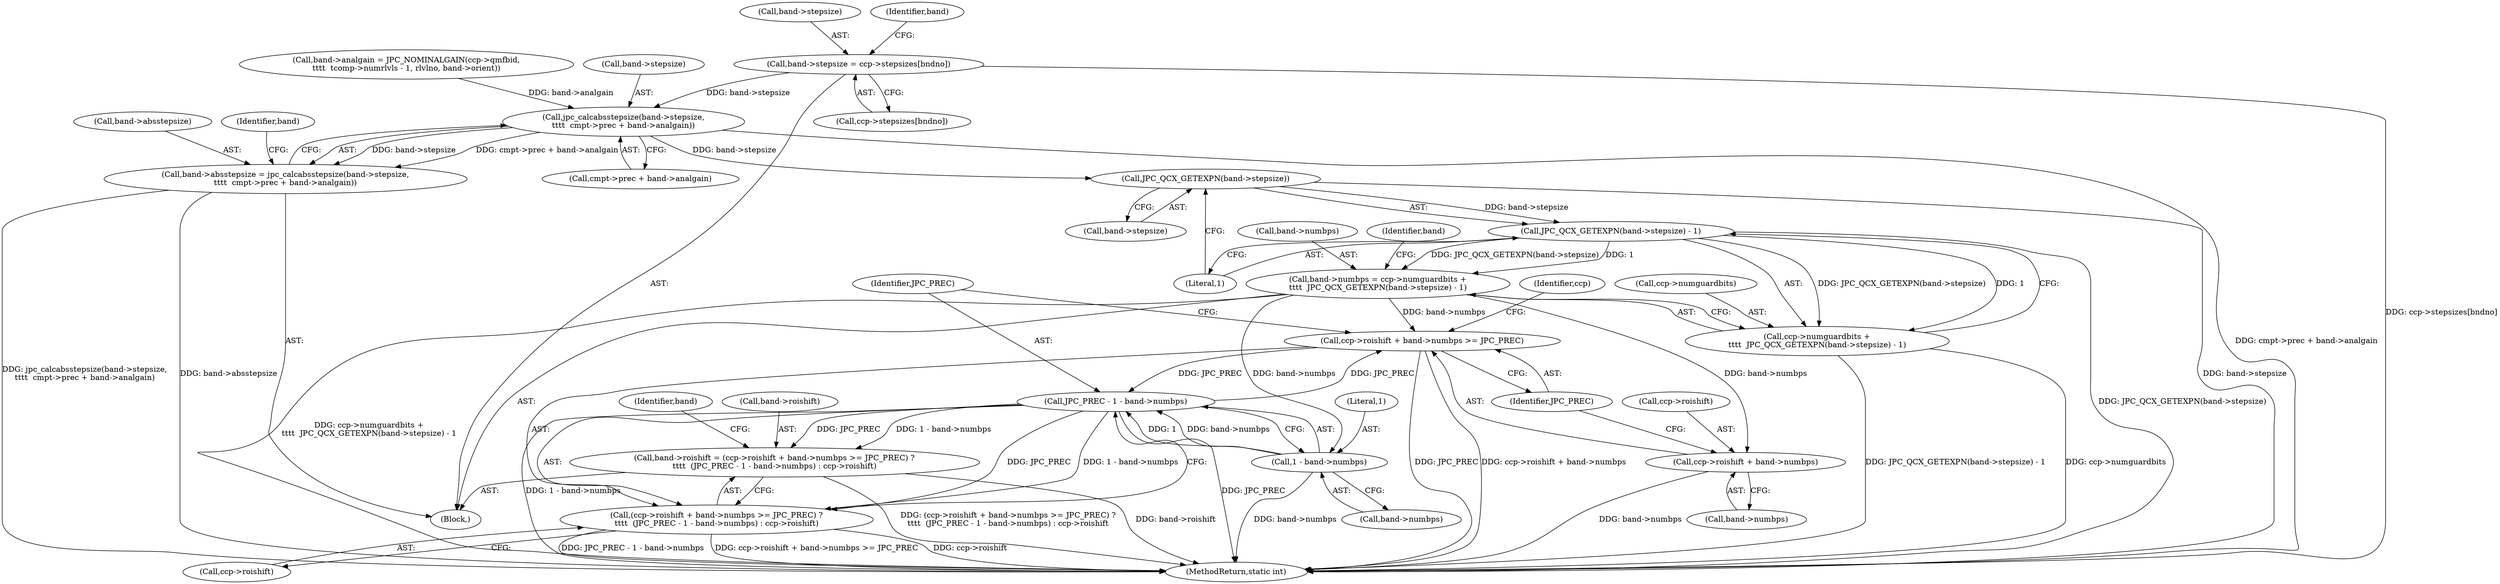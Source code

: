 digraph "0_jasper_1abc2e5a401a4bf1d5ca4df91358ce5df111f495@array" {
"1000718" [label="(Call,band->stepsize = ccp->stepsizes[bndno])"];
"1000748" [label="(Call,jpc_calcabsstepsize(band->stepsize,\n\t\t\t\t  cmpt->prec + band->analgain))"];
"1000744" [label="(Call,band->absstepsize = jpc_calcabsstepsize(band->stepsize,\n\t\t\t\t  cmpt->prec + band->analgain))"];
"1000768" [label="(Call,JPC_QCX_GETEXPN(band->stepsize))"];
"1000767" [label="(Call,JPC_QCX_GETEXPN(band->stepsize) - 1)"];
"1000759" [label="(Call,band->numbps = ccp->numguardbits +\n\t\t\t\t  JPC_QCX_GETEXPN(band->stepsize) - 1)"];
"1000778" [label="(Call,ccp->roishift + band->numbps >= JPC_PREC)"];
"1000787" [label="(Call,JPC_PREC - 1 - band->numbps)"];
"1000773" [label="(Call,band->roishift = (ccp->roishift + band->numbps >= JPC_PREC) ?\n\t\t\t\t  (JPC_PREC - 1 - band->numbps) : ccp->roishift)"];
"1000777" [label="(Call,(ccp->roishift + band->numbps >= JPC_PREC) ?\n\t\t\t\t  (JPC_PREC - 1 - band->numbps) : ccp->roishift)"];
"1000779" [label="(Call,ccp->roishift + band->numbps)"];
"1000789" [label="(Call,1 - band->numbps)"];
"1000763" [label="(Call,ccp->numguardbits +\n\t\t\t\t  JPC_QCX_GETEXPN(band->stepsize) - 1)"];
"1000752" [label="(Call,cmpt->prec + band->analgain)"];
"1000769" [label="(Call,band->stepsize)"];
"1000778" [label="(Call,ccp->roishift + band->numbps >= JPC_PREC)"];
"1000719" [label="(Call,band->stepsize)"];
"1000729" [label="(Identifier,band)"];
"1000745" [label="(Call,band->absstepsize)"];
"1000772" [label="(Literal,1)"];
"1000775" [label="(Identifier,band)"];
"1000779" [label="(Call,ccp->roishift + band->numbps)"];
"1000788" [label="(Identifier,JPC_PREC)"];
"1000759" [label="(Call,band->numbps = ccp->numguardbits +\n\t\t\t\t  JPC_QCX_GETEXPN(band->stepsize) - 1)"];
"1000790" [label="(Literal,1)"];
"1000783" [label="(Call,band->numbps)"];
"1000767" [label="(Call,JPC_QCX_GETEXPN(band->stepsize) - 1)"];
"1000744" [label="(Call,band->absstepsize = jpc_calcabsstepsize(band->stepsize,\n\t\t\t\t  cmpt->prec + band->analgain))"];
"1001419" [label="(MethodReturn,static int)"];
"1000763" [label="(Call,ccp->numguardbits +\n\t\t\t\t  JPC_QCX_GETEXPN(band->stepsize) - 1)"];
"1000773" [label="(Call,band->roishift = (ccp->roishift + band->numbps >= JPC_PREC) ?\n\t\t\t\t  (JPC_PREC - 1 - band->numbps) : ccp->roishift)"];
"1000718" [label="(Call,band->stepsize = ccp->stepsizes[bndno])"];
"1000764" [label="(Call,ccp->numguardbits)"];
"1000789" [label="(Call,1 - band->numbps)"];
"1000799" [label="(Identifier,band)"];
"1000795" [label="(Identifier,ccp)"];
"1000748" [label="(Call,jpc_calcabsstepsize(band->stepsize,\n\t\t\t\t  cmpt->prec + band->analgain))"];
"1000780" [label="(Call,ccp->roishift)"];
"1000794" [label="(Call,ccp->roishift)"];
"1000689" [label="(Block,)"];
"1000760" [label="(Call,band->numbps)"];
"1000777" [label="(Call,(ccp->roishift + band->numbps >= JPC_PREC) ?\n\t\t\t\t  (JPC_PREC - 1 - band->numbps) : ccp->roishift)"];
"1000768" [label="(Call,JPC_QCX_GETEXPN(band->stepsize))"];
"1000774" [label="(Call,band->roishift)"];
"1000722" [label="(Call,ccp->stepsizes[bndno])"];
"1000787" [label="(Call,JPC_PREC - 1 - band->numbps)"];
"1000749" [label="(Call,band->stepsize)"];
"1000761" [label="(Identifier,band)"];
"1000786" [label="(Identifier,JPC_PREC)"];
"1000791" [label="(Call,band->numbps)"];
"1000727" [label="(Call,band->analgain = JPC_NOMINALGAIN(ccp->qmfbid,\n\t\t\t\t  tcomp->numrlvls - 1, rlvlno, band->orient))"];
"1000718" -> "1000689"  [label="AST: "];
"1000718" -> "1000722"  [label="CFG: "];
"1000719" -> "1000718"  [label="AST: "];
"1000722" -> "1000718"  [label="AST: "];
"1000729" -> "1000718"  [label="CFG: "];
"1000718" -> "1001419"  [label="DDG: ccp->stepsizes[bndno]"];
"1000718" -> "1000748"  [label="DDG: band->stepsize"];
"1000748" -> "1000744"  [label="AST: "];
"1000748" -> "1000752"  [label="CFG: "];
"1000749" -> "1000748"  [label="AST: "];
"1000752" -> "1000748"  [label="AST: "];
"1000744" -> "1000748"  [label="CFG: "];
"1000748" -> "1001419"  [label="DDG: cmpt->prec + band->analgain"];
"1000748" -> "1000744"  [label="DDG: band->stepsize"];
"1000748" -> "1000744"  [label="DDG: cmpt->prec + band->analgain"];
"1000727" -> "1000748"  [label="DDG: band->analgain"];
"1000748" -> "1000768"  [label="DDG: band->stepsize"];
"1000744" -> "1000689"  [label="AST: "];
"1000745" -> "1000744"  [label="AST: "];
"1000761" -> "1000744"  [label="CFG: "];
"1000744" -> "1001419"  [label="DDG: jpc_calcabsstepsize(band->stepsize,\n\t\t\t\t  cmpt->prec + band->analgain)"];
"1000744" -> "1001419"  [label="DDG: band->absstepsize"];
"1000768" -> "1000767"  [label="AST: "];
"1000768" -> "1000769"  [label="CFG: "];
"1000769" -> "1000768"  [label="AST: "];
"1000772" -> "1000768"  [label="CFG: "];
"1000768" -> "1001419"  [label="DDG: band->stepsize"];
"1000768" -> "1000767"  [label="DDG: band->stepsize"];
"1000767" -> "1000763"  [label="AST: "];
"1000767" -> "1000772"  [label="CFG: "];
"1000772" -> "1000767"  [label="AST: "];
"1000763" -> "1000767"  [label="CFG: "];
"1000767" -> "1001419"  [label="DDG: JPC_QCX_GETEXPN(band->stepsize)"];
"1000767" -> "1000759"  [label="DDG: JPC_QCX_GETEXPN(band->stepsize)"];
"1000767" -> "1000759"  [label="DDG: 1"];
"1000767" -> "1000763"  [label="DDG: JPC_QCX_GETEXPN(band->stepsize)"];
"1000767" -> "1000763"  [label="DDG: 1"];
"1000759" -> "1000689"  [label="AST: "];
"1000759" -> "1000763"  [label="CFG: "];
"1000760" -> "1000759"  [label="AST: "];
"1000763" -> "1000759"  [label="AST: "];
"1000775" -> "1000759"  [label="CFG: "];
"1000759" -> "1001419"  [label="DDG: ccp->numguardbits +\n\t\t\t\t  JPC_QCX_GETEXPN(band->stepsize) - 1"];
"1000759" -> "1000778"  [label="DDG: band->numbps"];
"1000759" -> "1000779"  [label="DDG: band->numbps"];
"1000759" -> "1000789"  [label="DDG: band->numbps"];
"1000778" -> "1000777"  [label="AST: "];
"1000778" -> "1000786"  [label="CFG: "];
"1000779" -> "1000778"  [label="AST: "];
"1000786" -> "1000778"  [label="AST: "];
"1000788" -> "1000778"  [label="CFG: "];
"1000795" -> "1000778"  [label="CFG: "];
"1000778" -> "1001419"  [label="DDG: JPC_PREC"];
"1000778" -> "1001419"  [label="DDG: ccp->roishift + band->numbps"];
"1000787" -> "1000778"  [label="DDG: JPC_PREC"];
"1000778" -> "1000787"  [label="DDG: JPC_PREC"];
"1000787" -> "1000777"  [label="AST: "];
"1000787" -> "1000789"  [label="CFG: "];
"1000788" -> "1000787"  [label="AST: "];
"1000789" -> "1000787"  [label="AST: "];
"1000777" -> "1000787"  [label="CFG: "];
"1000787" -> "1001419"  [label="DDG: 1 - band->numbps"];
"1000787" -> "1001419"  [label="DDG: JPC_PREC"];
"1000787" -> "1000773"  [label="DDG: JPC_PREC"];
"1000787" -> "1000773"  [label="DDG: 1 - band->numbps"];
"1000787" -> "1000777"  [label="DDG: JPC_PREC"];
"1000787" -> "1000777"  [label="DDG: 1 - band->numbps"];
"1000789" -> "1000787"  [label="DDG: 1"];
"1000789" -> "1000787"  [label="DDG: band->numbps"];
"1000773" -> "1000689"  [label="AST: "];
"1000773" -> "1000777"  [label="CFG: "];
"1000774" -> "1000773"  [label="AST: "];
"1000777" -> "1000773"  [label="AST: "];
"1000799" -> "1000773"  [label="CFG: "];
"1000773" -> "1001419"  [label="DDG: (ccp->roishift + band->numbps >= JPC_PREC) ?\n\t\t\t\t  (JPC_PREC - 1 - band->numbps) : ccp->roishift"];
"1000773" -> "1001419"  [label="DDG: band->roishift"];
"1000777" -> "1000794"  [label="CFG: "];
"1000794" -> "1000777"  [label="AST: "];
"1000777" -> "1001419"  [label="DDG: ccp->roishift"];
"1000777" -> "1001419"  [label="DDG: JPC_PREC - 1 - band->numbps"];
"1000777" -> "1001419"  [label="DDG: ccp->roishift + band->numbps >= JPC_PREC"];
"1000779" -> "1000783"  [label="CFG: "];
"1000780" -> "1000779"  [label="AST: "];
"1000783" -> "1000779"  [label="AST: "];
"1000786" -> "1000779"  [label="CFG: "];
"1000779" -> "1001419"  [label="DDG: band->numbps"];
"1000789" -> "1000791"  [label="CFG: "];
"1000790" -> "1000789"  [label="AST: "];
"1000791" -> "1000789"  [label="AST: "];
"1000789" -> "1001419"  [label="DDG: band->numbps"];
"1000764" -> "1000763"  [label="AST: "];
"1000763" -> "1001419"  [label="DDG: JPC_QCX_GETEXPN(band->stepsize) - 1"];
"1000763" -> "1001419"  [label="DDG: ccp->numguardbits"];
}
